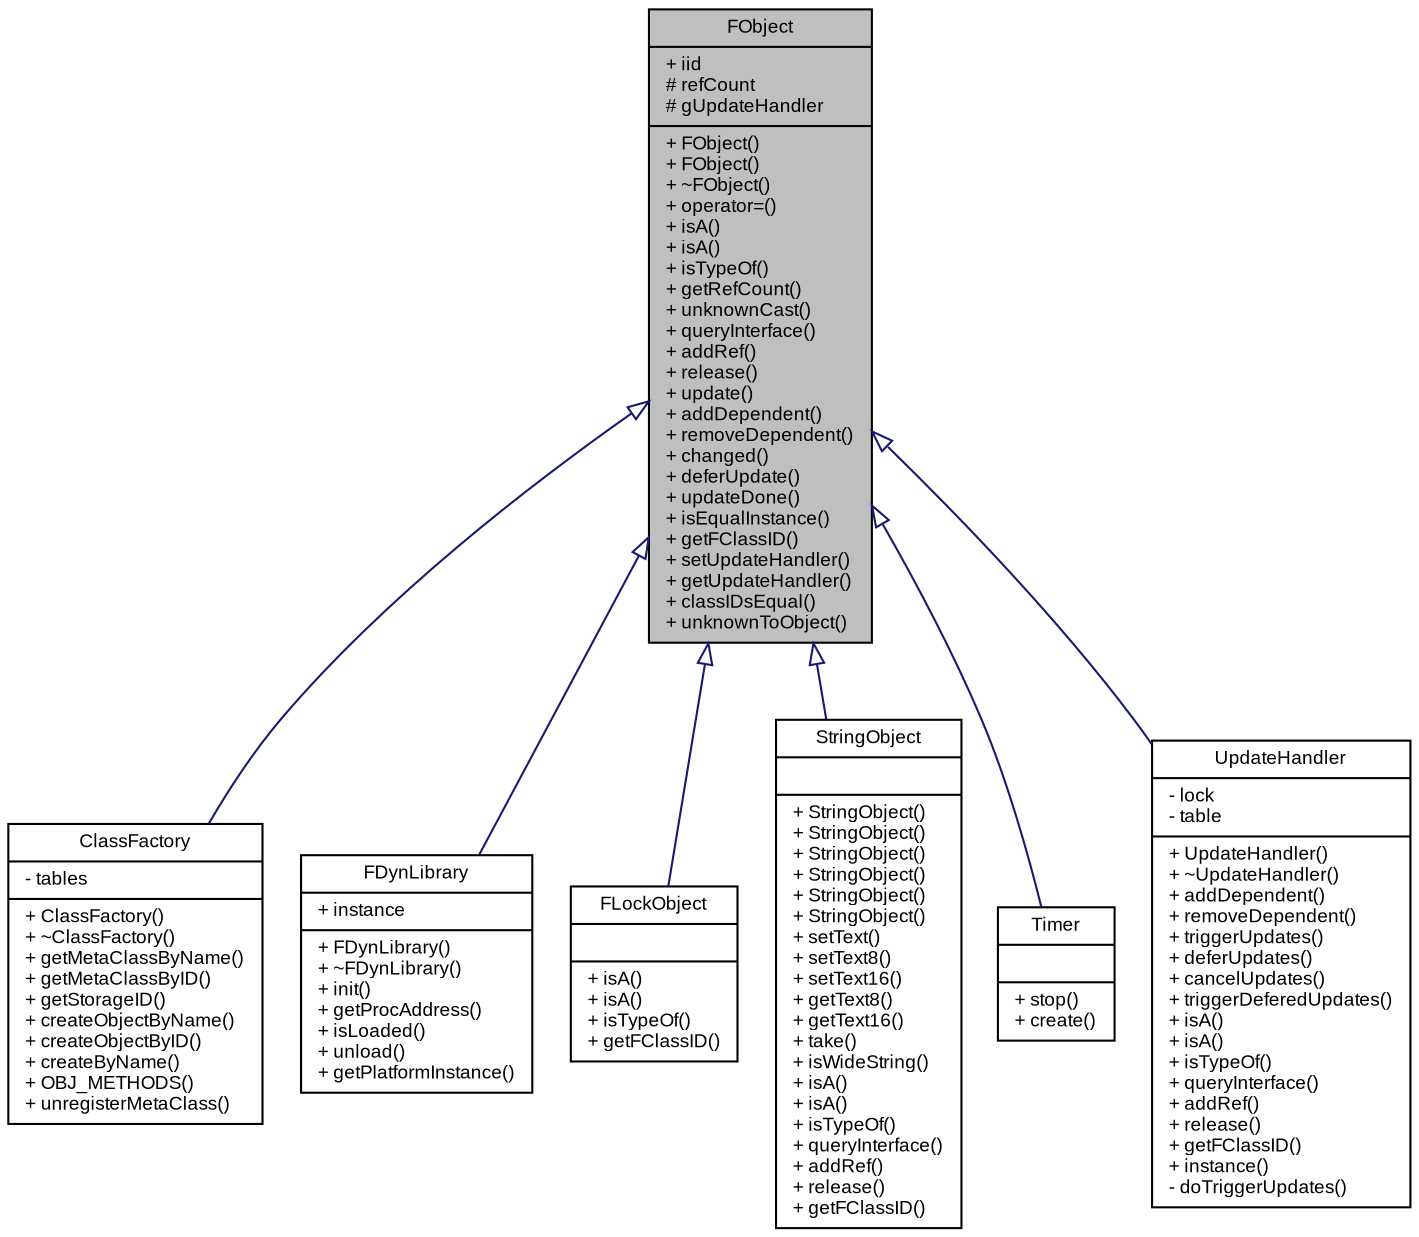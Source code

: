 digraph G
{
  bgcolor="transparent";
  edge [fontname="Arial",fontsize="9",labelfontname="Arial",labelfontsize="9"];
  node [fontname="Arial",fontsize="9",shape=record];
  Node1 [label="{FObject\n|+ iid\l# refCount\l# gUpdateHandler\l|+ FObject()\l+ FObject()\l+ ~FObject()\l+ operator=()\l+ isA()\l+ isA()\l+ isTypeOf()\l+ getRefCount()\l+ unknownCast()\l+ queryInterface()\l+ addRef()\l+ release()\l+ update()\l+ addDependent()\l+ removeDependent()\l+ changed()\l+ deferUpdate()\l+ updateDone()\l+ isEqualInstance()\l+ getFClassID()\l+ setUpdateHandler()\l+ getUpdateHandler()\l+ classIDsEqual()\l+ unknownToObject()\l}",height=0.2,width=0.4,color="black", fillcolor="grey75", style="filled" fontcolor="black"];
  Node1 -> Node2 [dir=back,color="midnightblue",fontsize="9",style="solid",arrowtail="empty",fontname="Arial"];
  Node2 [label="{ClassFactory\n|- tables\l|+ ClassFactory()\l+ ~ClassFactory()\l+ getMetaClassByName()\l+ getMetaClassByID()\l+ getStorageID()\l+ createObjectByName()\l+ createObjectByID()\l+ createByName()\l+ OBJ_METHODS()\l+ unregisterMetaClass()\l}",height=0.2,width=0.4,color="black",URL="$classSteinberg_1_1ClassFactory.html",tooltip="Registry for meta classes."];
  Node1 -> Node3 [dir=back,color="midnightblue",fontsize="9",style="solid",arrowtail="empty",fontname="Arial"];
  Node3 [label="{FDynLibrary\n|+ instance\l|+ FDynLibrary()\l+ ~FDynLibrary()\l+ init()\l+ getProcAddress()\l+ isLoaded()\l+ unload()\l+ getPlatformInstance()\l}",height=0.2,width=0.4,color="black",URL="$classSteinberg_1_1FDynLibrary.html",tooltip="Platform independent dynamic library loader."];
  Node1 -> Node4 [dir=back,color="midnightblue",fontsize="9",style="solid",arrowtail="empty",fontname="Arial"];
  Node4 [label="{FLockObject\n||+ isA()\l+ isA()\l+ isTypeOf()\l+ getFClassID()\l}",height=0.2,width=0.4,color="black",URL="$classSteinberg_1_1FLockObject.html",tooltip="FLockObj declaration."];
  Node1 -> Node5 [dir=back,color="midnightblue",fontsize="9",style="solid",arrowtail="empty",fontname="Arial"];
  Node5 [label="{StringObject\n||+ StringObject()\l+ StringObject()\l+ StringObject()\l+ StringObject()\l+ StringObject()\l+ StringObject()\l+ setText()\l+ setText8()\l+ setText16()\l+ getText8()\l+ getText16()\l+ take()\l+ isWideString()\l+ isA()\l+ isA()\l+ isTypeOf()\l+ queryInterface()\l+ addRef()\l+ release()\l+ getFClassID()\l}",height=0.2,width=0.4,color="black",URL="$classSteinberg_1_1StringObject.html",tooltip="StringObject implements IStringResult and IString methods."];
  Node1 -> Node6 [dir=back,color="midnightblue",fontsize="9",style="solid",arrowtail="empty",fontname="Arial"];
  Node6 [label="{Timer\n||+ stop()\l+ create()\l}",height=0.2,width=0.4,color="black",URL="$classSteinberg_1_1Timer.html",tooltip="Timer is a class that allows you to receive triggers at regular intervals."];
  Node1 -> Node7 [dir=back,color="midnightblue",fontsize="9",style="solid",arrowtail="empty",fontname="Arial"];
  Node7 [label="{UpdateHandler\n|- lock\l- table\l|+ UpdateHandler()\l+ ~UpdateHandler()\l+ addDependent()\l+ removeDependent()\l+ triggerUpdates()\l+ deferUpdates()\l+ cancelUpdates()\l+ triggerDeferedUpdates()\l+ isA()\l+ isA()\l+ isTypeOf()\l+ queryInterface()\l+ addRef()\l+ release()\l+ getFClassID()\l+ instance()\l- doTriggerUpdates()\l}",height=0.2,width=0.4,color="black",URL="$classSteinberg_1_1UpdateHandler.html",tooltip="UpdateHandler implements IUpdateManager and IUpdateHandler to handle dependencies..."];
}

